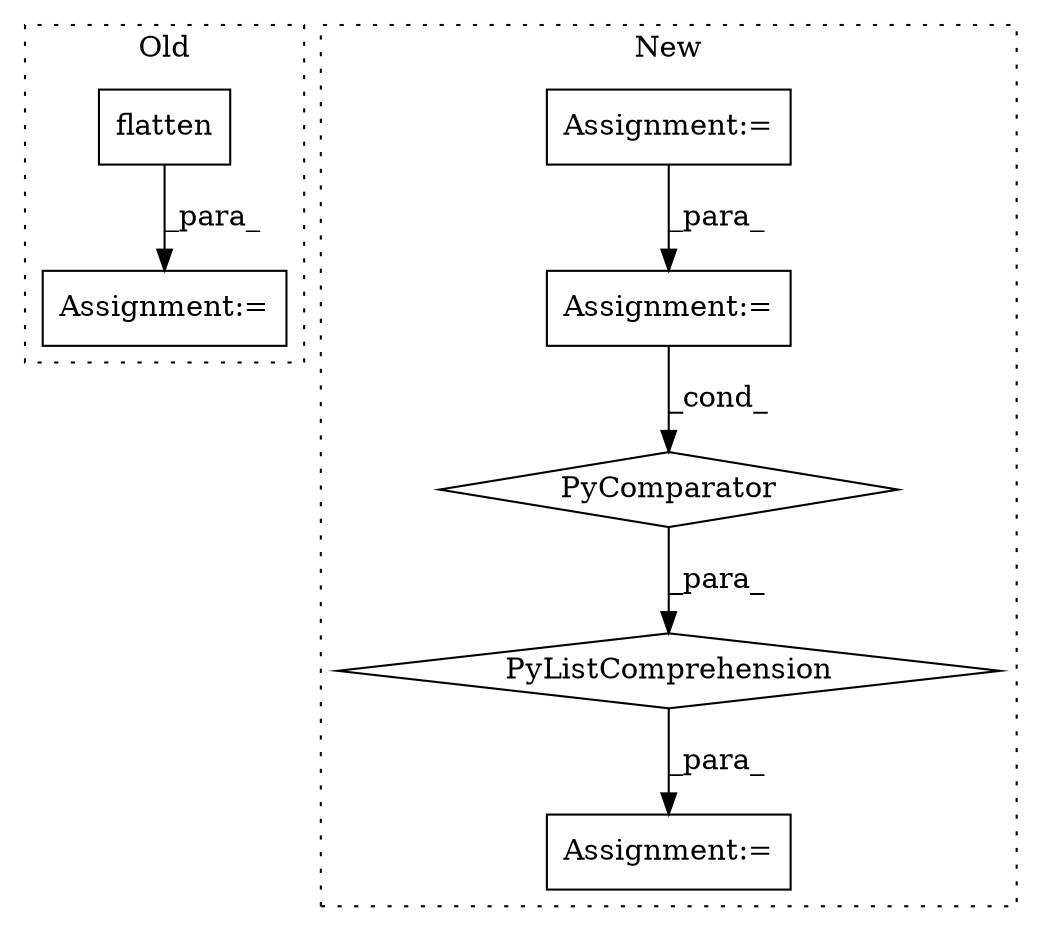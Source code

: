 digraph G {
subgraph cluster0 {
1 [label="flatten" a="32" s="8286" l="9" shape="box"];
7 [label="Assignment:=" a="7" s="8244" l="1" shape="box"];
label = "Old";
style="dotted";
}
subgraph cluster1 {
2 [label="PyComparator" a="113" s="8579" l="54" shape="diamond"];
3 [label="Assignment:=" a="7" s="8579" l="54" shape="box"];
4 [label="PyListComprehension" a="109" s="8482" l="159" shape="diamond"];
5 [label="Assignment:=" a="7" s="8281" l="1" shape="box"];
6 [label="Assignment:=" a="7" s="8468" l="14" shape="box"];
label = "New";
style="dotted";
}
1 -> 7 [label="_para_"];
2 -> 4 [label="_para_"];
3 -> 2 [label="_cond_"];
4 -> 6 [label="_para_"];
5 -> 3 [label="_para_"];
}